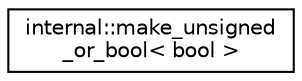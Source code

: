 digraph "Graphical Class Hierarchy"
{
  edge [fontname="Helvetica",fontsize="10",labelfontname="Helvetica",labelfontsize="10"];
  node [fontname="Helvetica",fontsize="10",shape=record];
  rankdir="LR";
  Node1 [label="internal::make_unsigned\l_or_bool\< bool \>",height=0.2,width=0.4,color="black", fillcolor="white", style="filled",URL="$structinternal_1_1make__unsigned__or__bool_3_01bool_01_4.html"];
}
